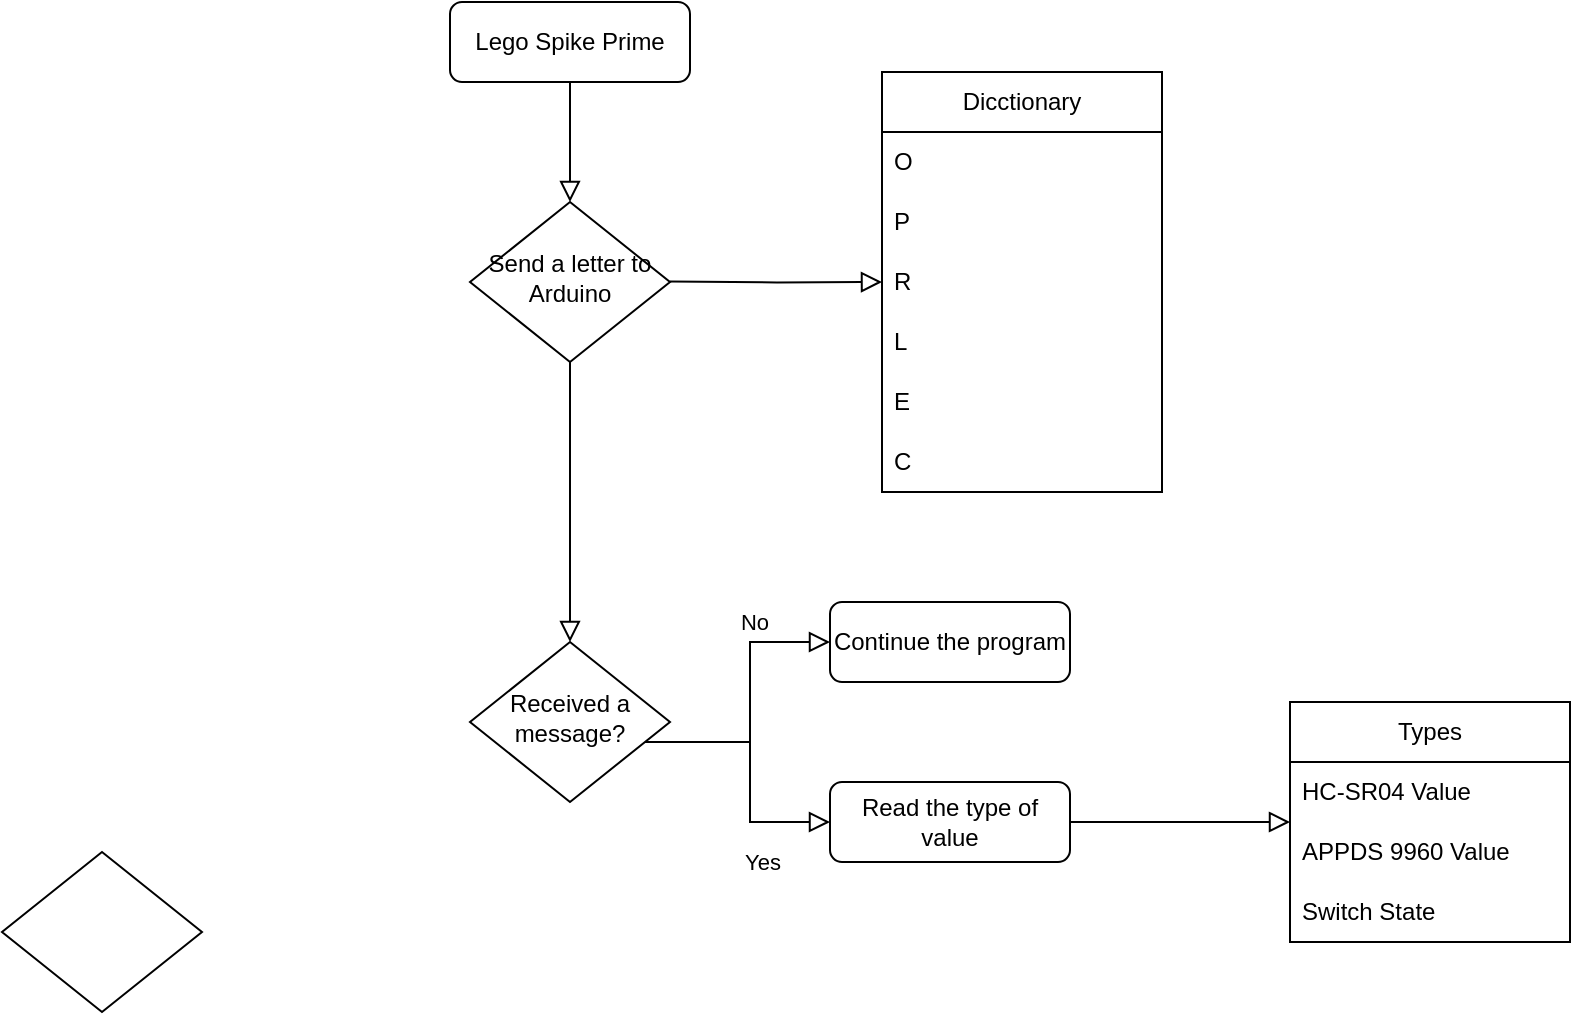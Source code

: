 <mxfile version="23.1.1" type="github">
  <diagram id="C5RBs43oDa-KdzZeNtuy" name="Page-1">
    <mxGraphModel dx="1336" dy="728" grid="1" gridSize="10" guides="1" tooltips="1" connect="1" arrows="1" fold="1" page="1" pageScale="1" pageWidth="827" pageHeight="1169" math="0" shadow="0">
      <root>
        <mxCell id="WIyWlLk6GJQsqaUBKTNV-0" />
        <mxCell id="WIyWlLk6GJQsqaUBKTNV-1" parent="WIyWlLk6GJQsqaUBKTNV-0" />
        <mxCell id="WIyWlLk6GJQsqaUBKTNV-3" value="Lego Spike Prime" style="rounded=1;whiteSpace=wrap;html=1;fontSize=12;glass=0;strokeWidth=1;shadow=0;" parent="WIyWlLk6GJQsqaUBKTNV-1" vertex="1">
          <mxGeometry x="354" y="80" width="120" height="40" as="geometry" />
        </mxCell>
        <mxCell id="WIyWlLk6GJQsqaUBKTNV-10" value="Send a letter to Arduino" style="rhombus;whiteSpace=wrap;html=1;shadow=0;fontFamily=Helvetica;fontSize=12;align=center;strokeWidth=1;spacing=6;spacingTop=-4;" parent="WIyWlLk6GJQsqaUBKTNV-1" vertex="1">
          <mxGeometry x="364" y="180" width="100" height="80" as="geometry" />
        </mxCell>
        <mxCell id="iWv7pw015zl-AO5MzeZT-29" value="" style="rounded=0;html=1;jettySize=auto;orthogonalLoop=1;fontSize=11;endArrow=block;endFill=0;endSize=8;strokeWidth=1;shadow=0;labelBackgroundColor=none;edgeStyle=orthogonalEdgeStyle;exitX=0.5;exitY=1;exitDx=0;exitDy=0;" edge="1" parent="WIyWlLk6GJQsqaUBKTNV-1" source="WIyWlLk6GJQsqaUBKTNV-3" target="WIyWlLk6GJQsqaUBKTNV-10">
          <mxGeometry relative="1" as="geometry">
            <mxPoint x="230" y="120" as="sourcePoint" />
            <mxPoint x="330" y="170" as="targetPoint" />
          </mxGeometry>
        </mxCell>
        <mxCell id="iWv7pw015zl-AO5MzeZT-31" style="edgeStyle=none;shape=flexArrow;rounded=0;orthogonalLoop=1;jettySize=auto;html=1;entryX=0.437;entryY=0.984;entryDx=0;entryDy=0;entryPerimeter=0;" edge="1" parent="WIyWlLk6GJQsqaUBKTNV-1">
          <mxGeometry relative="1" as="geometry">
            <mxPoint x="322.19" y="360" as="sourcePoint" />
            <mxPoint x="322.44" y="359.36" as="targetPoint" />
          </mxGeometry>
        </mxCell>
        <mxCell id="iWv7pw015zl-AO5MzeZT-32" value="Dicctionary" style="swimlane;fontStyle=0;childLayout=stackLayout;horizontal=1;startSize=30;horizontalStack=0;resizeParent=1;resizeParentMax=0;resizeLast=0;collapsible=1;marginBottom=0;whiteSpace=wrap;html=1;" vertex="1" parent="WIyWlLk6GJQsqaUBKTNV-1">
          <mxGeometry x="570" y="115" width="140" height="210" as="geometry" />
        </mxCell>
        <mxCell id="iWv7pw015zl-AO5MzeZT-33" value="O" style="text;strokeColor=none;fillColor=none;align=left;verticalAlign=middle;spacingLeft=4;spacingRight=4;overflow=hidden;points=[[0,0.5],[1,0.5]];portConstraint=eastwest;rotatable=0;whiteSpace=wrap;html=1;" vertex="1" parent="iWv7pw015zl-AO5MzeZT-32">
          <mxGeometry y="30" width="140" height="30" as="geometry" />
        </mxCell>
        <mxCell id="iWv7pw015zl-AO5MzeZT-34" value="P" style="text;strokeColor=none;fillColor=none;align=left;verticalAlign=middle;spacingLeft=4;spacingRight=4;overflow=hidden;points=[[0,0.5],[1,0.5]];portConstraint=eastwest;rotatable=0;whiteSpace=wrap;html=1;" vertex="1" parent="iWv7pw015zl-AO5MzeZT-32">
          <mxGeometry y="60" width="140" height="30" as="geometry" />
        </mxCell>
        <mxCell id="iWv7pw015zl-AO5MzeZT-63" value="R" style="text;strokeColor=none;fillColor=none;align=left;verticalAlign=middle;spacingLeft=4;spacingRight=4;overflow=hidden;points=[[0,0.5],[1,0.5]];portConstraint=eastwest;rotatable=0;whiteSpace=wrap;html=1;" vertex="1" parent="iWv7pw015zl-AO5MzeZT-32">
          <mxGeometry y="90" width="140" height="30" as="geometry" />
        </mxCell>
        <mxCell id="iWv7pw015zl-AO5MzeZT-64" value="L" style="text;strokeColor=none;fillColor=none;align=left;verticalAlign=middle;spacingLeft=4;spacingRight=4;overflow=hidden;points=[[0,0.5],[1,0.5]];portConstraint=eastwest;rotatable=0;whiteSpace=wrap;html=1;" vertex="1" parent="iWv7pw015zl-AO5MzeZT-32">
          <mxGeometry y="120" width="140" height="30" as="geometry" />
        </mxCell>
        <mxCell id="iWv7pw015zl-AO5MzeZT-65" value="E" style="text;strokeColor=none;fillColor=none;align=left;verticalAlign=middle;spacingLeft=4;spacingRight=4;overflow=hidden;points=[[0,0.5],[1,0.5]];portConstraint=eastwest;rotatable=0;whiteSpace=wrap;html=1;" vertex="1" parent="iWv7pw015zl-AO5MzeZT-32">
          <mxGeometry y="150" width="140" height="30" as="geometry" />
        </mxCell>
        <mxCell id="iWv7pw015zl-AO5MzeZT-35" value="C" style="text;strokeColor=none;fillColor=none;align=left;verticalAlign=middle;spacingLeft=4;spacingRight=4;overflow=hidden;points=[[0,0.5],[1,0.5]];portConstraint=eastwest;rotatable=0;whiteSpace=wrap;html=1;" vertex="1" parent="iWv7pw015zl-AO5MzeZT-32">
          <mxGeometry y="180" width="140" height="30" as="geometry" />
        </mxCell>
        <mxCell id="iWv7pw015zl-AO5MzeZT-36" value="" style="rhombus;whiteSpace=wrap;html=1;" vertex="1" parent="WIyWlLk6GJQsqaUBKTNV-1">
          <mxGeometry x="130" y="505" width="100" height="80" as="geometry" />
        </mxCell>
        <mxCell id="iWv7pw015zl-AO5MzeZT-51" value="No" style="edgeStyle=orthogonalEdgeStyle;rounded=0;html=1;jettySize=auto;orthogonalLoop=1;fontSize=11;endArrow=block;endFill=0;endSize=8;strokeWidth=1;shadow=0;labelBackgroundColor=none;" edge="1" target="iWv7pw015zl-AO5MzeZT-52" parent="WIyWlLk6GJQsqaUBKTNV-1">
          <mxGeometry x="0.572" y="10" relative="1" as="geometry">
            <mxPoint as="offset" />
            <mxPoint x="414" y="450" as="sourcePoint" />
            <Array as="points">
              <mxPoint x="504" y="450" />
              <mxPoint x="504" y="400" />
            </Array>
          </mxGeometry>
        </mxCell>
        <mxCell id="iWv7pw015zl-AO5MzeZT-52" value="Continue the program" style="rounded=1;whiteSpace=wrap;html=1;fontSize=12;glass=0;strokeWidth=1;shadow=0;" vertex="1" parent="WIyWlLk6GJQsqaUBKTNV-1">
          <mxGeometry x="544" y="380" width="120" height="40" as="geometry" />
        </mxCell>
        <mxCell id="iWv7pw015zl-AO5MzeZT-53" value="Read the type of value" style="rounded=1;whiteSpace=wrap;html=1;fontSize=12;glass=0;strokeWidth=1;shadow=0;" vertex="1" parent="WIyWlLk6GJQsqaUBKTNV-1">
          <mxGeometry x="544" y="470" width="120" height="40" as="geometry" />
        </mxCell>
        <mxCell id="iWv7pw015zl-AO5MzeZT-54" value="Yes" style="rounded=0;html=1;jettySize=auto;orthogonalLoop=1;fontSize=11;endArrow=block;endFill=0;endSize=8;strokeWidth=1;shadow=0;labelBackgroundColor=none;edgeStyle=orthogonalEdgeStyle;entryX=0;entryY=0.5;entryDx=0;entryDy=0;" edge="1" source="iWv7pw015zl-AO5MzeZT-61" target="iWv7pw015zl-AO5MzeZT-53" parent="WIyWlLk6GJQsqaUBKTNV-1">
          <mxGeometry x="0.487" y="-20" relative="1" as="geometry">
            <mxPoint as="offset" />
            <mxPoint x="404" y="450" as="sourcePoint" />
            <mxPoint x="404" y="510" as="targetPoint" />
            <Array as="points">
              <mxPoint x="504" y="450" />
              <mxPoint x="504" y="490" />
            </Array>
          </mxGeometry>
        </mxCell>
        <mxCell id="iWv7pw015zl-AO5MzeZT-55" value="Types" style="swimlane;fontStyle=0;childLayout=stackLayout;horizontal=1;startSize=30;horizontalStack=0;resizeParent=1;resizeParentMax=0;resizeLast=0;collapsible=1;marginBottom=0;whiteSpace=wrap;html=1;" vertex="1" parent="WIyWlLk6GJQsqaUBKTNV-1">
          <mxGeometry x="774" y="430" width="140" height="120" as="geometry" />
        </mxCell>
        <mxCell id="iWv7pw015zl-AO5MzeZT-56" value="HC-SR04 Value" style="text;strokeColor=none;fillColor=none;align=left;verticalAlign=middle;spacingLeft=4;spacingRight=4;overflow=hidden;points=[[0,0.5],[1,0.5]];portConstraint=eastwest;rotatable=0;whiteSpace=wrap;html=1;" vertex="1" parent="iWv7pw015zl-AO5MzeZT-55">
          <mxGeometry y="30" width="140" height="30" as="geometry" />
        </mxCell>
        <mxCell id="iWv7pw015zl-AO5MzeZT-57" value="APPDS 9960 Value" style="text;strokeColor=none;fillColor=none;align=left;verticalAlign=middle;spacingLeft=4;spacingRight=4;overflow=hidden;points=[[0,0.5],[1,0.5]];portConstraint=eastwest;rotatable=0;whiteSpace=wrap;html=1;" vertex="1" parent="iWv7pw015zl-AO5MzeZT-55">
          <mxGeometry y="60" width="140" height="30" as="geometry" />
        </mxCell>
        <mxCell id="iWv7pw015zl-AO5MzeZT-58" value="Switch State" style="text;strokeColor=none;fillColor=none;align=left;verticalAlign=middle;spacingLeft=4;spacingRight=4;overflow=hidden;points=[[0,0.5],[1,0.5]];portConstraint=eastwest;rotatable=0;whiteSpace=wrap;html=1;" vertex="1" parent="iWv7pw015zl-AO5MzeZT-55">
          <mxGeometry y="90" width="140" height="30" as="geometry" />
        </mxCell>
        <mxCell id="iWv7pw015zl-AO5MzeZT-59" value="" style="rounded=0;html=1;jettySize=auto;orthogonalLoop=1;fontSize=11;endArrow=block;endFill=0;endSize=8;strokeWidth=1;shadow=0;labelBackgroundColor=none;edgeStyle=orthogonalEdgeStyle;exitX=1;exitY=0.5;exitDx=0;exitDy=0;" edge="1" source="iWv7pw015zl-AO5MzeZT-53" parent="WIyWlLk6GJQsqaUBKTNV-1">
          <mxGeometry x="0.333" y="20" relative="1" as="geometry">
            <mxPoint as="offset" />
            <mxPoint x="704" y="490" as="sourcePoint" />
            <mxPoint x="774" y="490" as="targetPoint" />
          </mxGeometry>
        </mxCell>
        <mxCell id="iWv7pw015zl-AO5MzeZT-61" value="Received a message?" style="rhombus;whiteSpace=wrap;html=1;shadow=0;fontFamily=Helvetica;fontSize=12;align=center;strokeWidth=1;spacing=6;spacingTop=-4;" vertex="1" parent="WIyWlLk6GJQsqaUBKTNV-1">
          <mxGeometry x="364" y="400" width="100" height="80" as="geometry" />
        </mxCell>
        <mxCell id="iWv7pw015zl-AO5MzeZT-66" value="" style="rounded=0;html=1;jettySize=auto;orthogonalLoop=1;fontSize=11;endArrow=block;endFill=0;endSize=8;strokeWidth=1;shadow=0;labelBackgroundColor=none;edgeStyle=orthogonalEdgeStyle;exitX=1;exitY=0.5;exitDx=0;exitDy=0;entryX=0;entryY=0.5;entryDx=0;entryDy=0;" edge="1" parent="WIyWlLk6GJQsqaUBKTNV-1" target="iWv7pw015zl-AO5MzeZT-63">
          <mxGeometry x="0.333" y="20" relative="1" as="geometry">
            <mxPoint as="offset" />
            <mxPoint x="464" y="219.74" as="sourcePoint" />
            <mxPoint x="574" y="219.74" as="targetPoint" />
          </mxGeometry>
        </mxCell>
        <mxCell id="iWv7pw015zl-AO5MzeZT-67" value="" style="rounded=0;html=1;jettySize=auto;orthogonalLoop=1;fontSize=11;endArrow=block;endFill=0;endSize=8;strokeWidth=1;shadow=0;labelBackgroundColor=none;edgeStyle=orthogonalEdgeStyle;exitX=0.5;exitY=1;exitDx=0;exitDy=0;exitPerimeter=0;" edge="1" parent="WIyWlLk6GJQsqaUBKTNV-1" source="WIyWlLk6GJQsqaUBKTNV-10" target="iWv7pw015zl-AO5MzeZT-61">
          <mxGeometry x="0.333" y="20" relative="1" as="geometry">
            <mxPoint as="offset" />
            <mxPoint x="414" y="280" as="sourcePoint" />
            <mxPoint x="524" y="280" as="targetPoint" />
          </mxGeometry>
        </mxCell>
      </root>
    </mxGraphModel>
  </diagram>
</mxfile>
